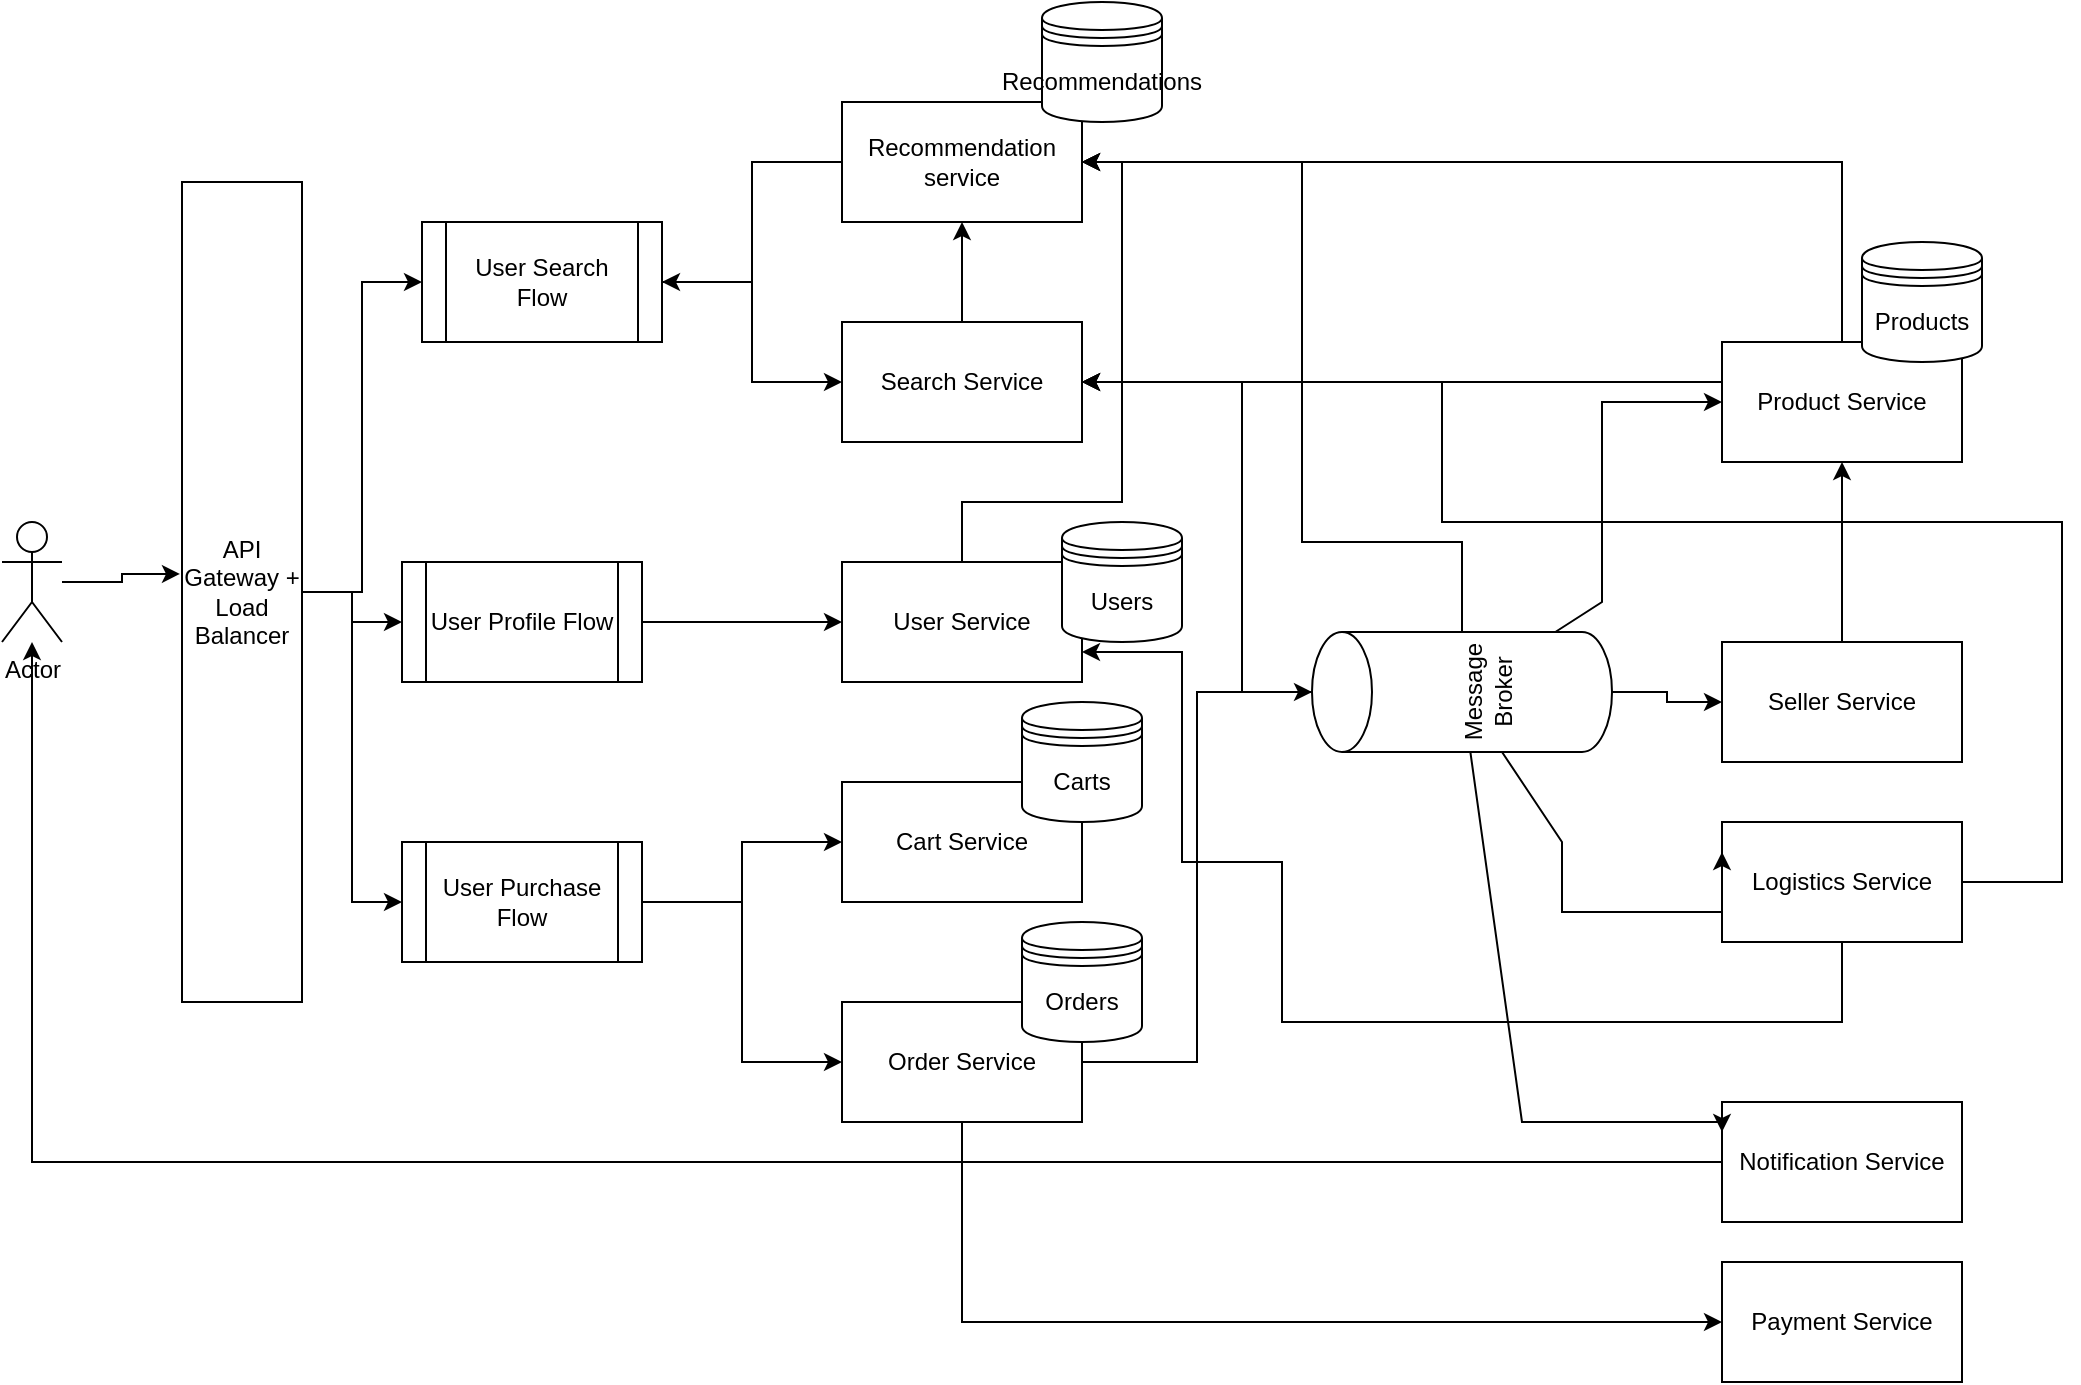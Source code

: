 <mxfile version="24.8.0">
  <diagram name="Page-1" id="_WU2Up_6wdsQ1vX0vqla">
    <mxGraphModel dx="2057" dy="765" grid="1" gridSize="10" guides="1" tooltips="1" connect="1" arrows="1" fold="1" page="1" pageScale="1" pageWidth="850" pageHeight="1100" math="0" shadow="0">
      <root>
        <mxCell id="0" />
        <mxCell id="1" parent="0" />
        <mxCell id="3Gt3xNcv31haKzNgGR7U-12" style="edgeStyle=orthogonalEdgeStyle;rounded=0;orthogonalLoop=1;jettySize=auto;html=1;entryX=1;entryY=0.5;entryDx=0;entryDy=0;" edge="1" parent="1" source="3Gt3xNcv31haKzNgGR7U-1" target="3Gt3xNcv31haKzNgGR7U-10">
          <mxGeometry relative="1" as="geometry" />
        </mxCell>
        <mxCell id="3Gt3xNcv31haKzNgGR7U-1" value="Recommendation service" style="rounded=0;whiteSpace=wrap;html=1;" vertex="1" parent="1">
          <mxGeometry x="200" y="100" width="120" height="60" as="geometry" />
        </mxCell>
        <mxCell id="3Gt3xNcv31haKzNgGR7U-52" style="edgeStyle=orthogonalEdgeStyle;rounded=0;orthogonalLoop=1;jettySize=auto;html=1;entryX=0.5;entryY=1;entryDx=0;entryDy=0;" edge="1" parent="1" source="3Gt3xNcv31haKzNgGR7U-2" target="3Gt3xNcv31haKzNgGR7U-1">
          <mxGeometry relative="1" as="geometry" />
        </mxCell>
        <mxCell id="3Gt3xNcv31haKzNgGR7U-2" value="Search Service" style="rounded=0;whiteSpace=wrap;html=1;" vertex="1" parent="1">
          <mxGeometry x="200" y="210" width="120" height="60" as="geometry" />
        </mxCell>
        <mxCell id="3Gt3xNcv31haKzNgGR7U-28" style="edgeStyle=orthogonalEdgeStyle;rounded=0;orthogonalLoop=1;jettySize=auto;html=1;entryX=1;entryY=0.5;entryDx=0;entryDy=0;" edge="1" parent="1" source="3Gt3xNcv31haKzNgGR7U-3" target="3Gt3xNcv31haKzNgGR7U-1">
          <mxGeometry relative="1" as="geometry">
            <Array as="points">
              <mxPoint x="260" y="300" />
              <mxPoint x="340" y="300" />
              <mxPoint x="340" y="130" />
            </Array>
          </mxGeometry>
        </mxCell>
        <mxCell id="3Gt3xNcv31haKzNgGR7U-3" value="User Service" style="rounded=0;whiteSpace=wrap;html=1;" vertex="1" parent="1">
          <mxGeometry x="200" y="330" width="120" height="60" as="geometry" />
        </mxCell>
        <mxCell id="3Gt3xNcv31haKzNgGR7U-4" value="Cart Service" style="rounded=0;whiteSpace=wrap;html=1;" vertex="1" parent="1">
          <mxGeometry x="200" y="440" width="120" height="60" as="geometry" />
        </mxCell>
        <mxCell id="3Gt3xNcv31haKzNgGR7U-44" style="edgeStyle=orthogonalEdgeStyle;rounded=0;orthogonalLoop=1;jettySize=auto;html=1;entryX=0;entryY=0.5;entryDx=0;entryDy=0;exitX=0.5;exitY=1;exitDx=0;exitDy=0;" edge="1" parent="1" source="3Gt3xNcv31haKzNgGR7U-5" target="3Gt3xNcv31haKzNgGR7U-43">
          <mxGeometry relative="1" as="geometry" />
        </mxCell>
        <mxCell id="3Gt3xNcv31haKzNgGR7U-5" value="Order Service" style="rounded=0;whiteSpace=wrap;html=1;" vertex="1" parent="1">
          <mxGeometry x="200" y="550" width="120" height="60" as="geometry" />
        </mxCell>
        <mxCell id="3Gt3xNcv31haKzNgGR7U-55" style="edgeStyle=orthogonalEdgeStyle;rounded=0;orthogonalLoop=1;jettySize=auto;html=1;exitX=0.75;exitY=0;exitDx=0;exitDy=0;entryX=1;entryY=0.5;entryDx=0;entryDy=0;" edge="1" parent="1" source="3Gt3xNcv31haKzNgGR7U-6" target="3Gt3xNcv31haKzNgGR7U-2">
          <mxGeometry relative="1" as="geometry">
            <Array as="points">
              <mxPoint x="810" y="490" />
              <mxPoint x="810" y="310" />
              <mxPoint x="500" y="310" />
              <mxPoint x="500" y="240" />
            </Array>
          </mxGeometry>
        </mxCell>
        <mxCell id="3Gt3xNcv31haKzNgGR7U-56" style="edgeStyle=orthogonalEdgeStyle;rounded=0;orthogonalLoop=1;jettySize=auto;html=1;entryX=1;entryY=0.75;entryDx=0;entryDy=0;" edge="1" parent="1" source="3Gt3xNcv31haKzNgGR7U-6" target="3Gt3xNcv31haKzNgGR7U-3">
          <mxGeometry relative="1" as="geometry">
            <Array as="points">
              <mxPoint x="700" y="560" />
              <mxPoint x="420" y="560" />
              <mxPoint x="420" y="480" />
              <mxPoint x="370" y="480" />
              <mxPoint x="370" y="375" />
            </Array>
          </mxGeometry>
        </mxCell>
        <mxCell id="3Gt3xNcv31haKzNgGR7U-6" value="Logistics Service" style="rounded=0;whiteSpace=wrap;html=1;" vertex="1" parent="1">
          <mxGeometry x="640" y="460" width="120" height="60" as="geometry" />
        </mxCell>
        <mxCell id="3Gt3xNcv31haKzNgGR7U-23" style="edgeStyle=orthogonalEdgeStyle;rounded=0;orthogonalLoop=1;jettySize=auto;html=1;" edge="1" parent="1" source="3Gt3xNcv31haKzNgGR7U-7" target="3Gt3xNcv31haKzNgGR7U-18">
          <mxGeometry relative="1" as="geometry" />
        </mxCell>
        <mxCell id="3Gt3xNcv31haKzNgGR7U-7" value="Notification Service" style="rounded=0;whiteSpace=wrap;html=1;" vertex="1" parent="1">
          <mxGeometry x="640" y="600" width="120" height="60" as="geometry" />
        </mxCell>
        <mxCell id="3Gt3xNcv31haKzNgGR7U-26" style="edgeStyle=orthogonalEdgeStyle;rounded=0;orthogonalLoop=1;jettySize=auto;html=1;entryX=1;entryY=0.5;entryDx=0;entryDy=0;" edge="1" parent="1" source="3Gt3xNcv31haKzNgGR7U-8" target="3Gt3xNcv31haKzNgGR7U-1">
          <mxGeometry relative="1" as="geometry">
            <Array as="points">
              <mxPoint x="700" y="130" />
            </Array>
          </mxGeometry>
        </mxCell>
        <mxCell id="3Gt3xNcv31haKzNgGR7U-53" style="edgeStyle=orthogonalEdgeStyle;rounded=0;orthogonalLoop=1;jettySize=auto;html=1;entryX=1;entryY=0.5;entryDx=0;entryDy=0;" edge="1" parent="1" source="3Gt3xNcv31haKzNgGR7U-8" target="3Gt3xNcv31haKzNgGR7U-2">
          <mxGeometry relative="1" as="geometry">
            <Array as="points">
              <mxPoint x="570" y="240" />
              <mxPoint x="570" y="240" />
            </Array>
          </mxGeometry>
        </mxCell>
        <mxCell id="3Gt3xNcv31haKzNgGR7U-8" value="Product Service" style="rounded=0;whiteSpace=wrap;html=1;" vertex="1" parent="1">
          <mxGeometry x="640" y="220" width="120" height="60" as="geometry" />
        </mxCell>
        <mxCell id="3Gt3xNcv31haKzNgGR7U-25" style="edgeStyle=orthogonalEdgeStyle;rounded=0;orthogonalLoop=1;jettySize=auto;html=1;entryX=0.5;entryY=1;entryDx=0;entryDy=0;" edge="1" parent="1" source="3Gt3xNcv31haKzNgGR7U-9" target="3Gt3xNcv31haKzNgGR7U-8">
          <mxGeometry relative="1" as="geometry" />
        </mxCell>
        <mxCell id="3Gt3xNcv31haKzNgGR7U-9" value="Seller Service" style="rounded=0;whiteSpace=wrap;html=1;" vertex="1" parent="1">
          <mxGeometry x="640" y="370" width="120" height="60" as="geometry" />
        </mxCell>
        <mxCell id="3Gt3xNcv31haKzNgGR7U-13" style="edgeStyle=orthogonalEdgeStyle;rounded=0;orthogonalLoop=1;jettySize=auto;html=1;entryX=0;entryY=0.5;entryDx=0;entryDy=0;" edge="1" parent="1" source="3Gt3xNcv31haKzNgGR7U-10" target="3Gt3xNcv31haKzNgGR7U-2">
          <mxGeometry relative="1" as="geometry" />
        </mxCell>
        <mxCell id="3Gt3xNcv31haKzNgGR7U-10" value="User Search Flow" style="shape=process;whiteSpace=wrap;html=1;backgroundOutline=1;" vertex="1" parent="1">
          <mxGeometry x="-10" y="160" width="120" height="60" as="geometry" />
        </mxCell>
        <mxCell id="3Gt3xNcv31haKzNgGR7U-16" style="edgeStyle=orthogonalEdgeStyle;rounded=0;orthogonalLoop=1;jettySize=auto;html=1;entryX=0;entryY=0.5;entryDx=0;entryDy=0;" edge="1" parent="1" source="3Gt3xNcv31haKzNgGR7U-11" target="3Gt3xNcv31haKzNgGR7U-4">
          <mxGeometry relative="1" as="geometry" />
        </mxCell>
        <mxCell id="3Gt3xNcv31haKzNgGR7U-17" style="edgeStyle=orthogonalEdgeStyle;rounded=0;orthogonalLoop=1;jettySize=auto;html=1;entryX=0;entryY=0.5;entryDx=0;entryDy=0;" edge="1" parent="1" source="3Gt3xNcv31haKzNgGR7U-11" target="3Gt3xNcv31haKzNgGR7U-5">
          <mxGeometry relative="1" as="geometry" />
        </mxCell>
        <mxCell id="3Gt3xNcv31haKzNgGR7U-11" value="User Purchase Flow" style="shape=process;whiteSpace=wrap;html=1;backgroundOutline=1;" vertex="1" parent="1">
          <mxGeometry x="-20" y="470" width="120" height="60" as="geometry" />
        </mxCell>
        <mxCell id="3Gt3xNcv31haKzNgGR7U-15" style="edgeStyle=orthogonalEdgeStyle;rounded=0;orthogonalLoop=1;jettySize=auto;html=1;entryX=0;entryY=0.5;entryDx=0;entryDy=0;" edge="1" parent="1" source="3Gt3xNcv31haKzNgGR7U-14" target="3Gt3xNcv31haKzNgGR7U-3">
          <mxGeometry relative="1" as="geometry" />
        </mxCell>
        <mxCell id="3Gt3xNcv31haKzNgGR7U-14" value="User Profile Flow" style="shape=process;whiteSpace=wrap;html=1;backgroundOutline=1;" vertex="1" parent="1">
          <mxGeometry x="-20" y="330" width="120" height="60" as="geometry" />
        </mxCell>
        <mxCell id="3Gt3xNcv31haKzNgGR7U-18" value="Actor" style="shape=umlActor;verticalLabelPosition=bottom;verticalAlign=top;html=1;outlineConnect=0;" vertex="1" parent="1">
          <mxGeometry x="-220" y="310" width="30" height="60" as="geometry" />
        </mxCell>
        <mxCell id="3Gt3xNcv31haKzNgGR7U-31" style="edgeStyle=orthogonalEdgeStyle;rounded=0;orthogonalLoop=1;jettySize=auto;html=1;entryX=1;entryY=0.5;entryDx=0;entryDy=0;exitX=1;exitY=0.5;exitDx=0;exitDy=0;exitPerimeter=0;" edge="1" parent="1" source="3Gt3xNcv31haKzNgGR7U-29" target="3Gt3xNcv31haKzNgGR7U-1">
          <mxGeometry relative="1" as="geometry">
            <Array as="points">
              <mxPoint x="510" y="320" />
              <mxPoint x="430" y="320" />
              <mxPoint x="430" y="130" />
            </Array>
          </mxGeometry>
        </mxCell>
        <mxCell id="3Gt3xNcv31haKzNgGR7U-34" style="edgeStyle=orthogonalEdgeStyle;rounded=0;orthogonalLoop=1;jettySize=auto;html=1;entryX=0;entryY=0.25;entryDx=0;entryDy=0;" edge="1" parent="1" source="3Gt3xNcv31haKzNgGR7U-29" target="3Gt3xNcv31haKzNgGR7U-6">
          <mxGeometry relative="1" as="geometry">
            <Array as="points">
              <mxPoint x="560" y="470" />
              <mxPoint x="560" y="505" />
            </Array>
          </mxGeometry>
        </mxCell>
        <mxCell id="3Gt3xNcv31haKzNgGR7U-35" style="edgeStyle=orthogonalEdgeStyle;rounded=0;orthogonalLoop=1;jettySize=auto;html=1;entryX=0;entryY=0.25;entryDx=0;entryDy=0;" edge="1" parent="1" source="3Gt3xNcv31haKzNgGR7U-29" target="3Gt3xNcv31haKzNgGR7U-7">
          <mxGeometry relative="1" as="geometry">
            <Array as="points">
              <mxPoint x="540" y="610" />
              <mxPoint x="640" y="610" />
            </Array>
          </mxGeometry>
        </mxCell>
        <mxCell id="3Gt3xNcv31haKzNgGR7U-54" style="edgeStyle=orthogonalEdgeStyle;rounded=0;orthogonalLoop=1;jettySize=auto;html=1;entryX=1;entryY=0.5;entryDx=0;entryDy=0;" edge="1" parent="1" source="3Gt3xNcv31haKzNgGR7U-29" target="3Gt3xNcv31haKzNgGR7U-2">
          <mxGeometry relative="1" as="geometry">
            <Array as="points">
              <mxPoint x="400" y="395" />
              <mxPoint x="400" y="240" />
            </Array>
          </mxGeometry>
        </mxCell>
        <mxCell id="3Gt3xNcv31haKzNgGR7U-57" style="edgeStyle=orthogonalEdgeStyle;rounded=0;orthogonalLoop=1;jettySize=auto;html=1;entryX=0;entryY=0.5;entryDx=0;entryDy=0;" edge="1" parent="1" source="3Gt3xNcv31haKzNgGR7U-29" target="3Gt3xNcv31haKzNgGR7U-8">
          <mxGeometry relative="1" as="geometry">
            <Array as="points">
              <mxPoint x="580" y="350" />
              <mxPoint x="580" y="250" />
            </Array>
          </mxGeometry>
        </mxCell>
        <mxCell id="3Gt3xNcv31haKzNgGR7U-60" style="edgeStyle=orthogonalEdgeStyle;rounded=0;orthogonalLoop=1;jettySize=auto;html=1;entryX=0;entryY=0.5;entryDx=0;entryDy=0;" edge="1" parent="1" source="3Gt3xNcv31haKzNgGR7U-29" target="3Gt3xNcv31haKzNgGR7U-9">
          <mxGeometry relative="1" as="geometry" />
        </mxCell>
        <mxCell id="3Gt3xNcv31haKzNgGR7U-29" value="Message Broker" style="shape=cylinder3;whiteSpace=wrap;html=1;boundedLbl=1;backgroundOutline=1;size=15;rotation=-90;" vertex="1" parent="1">
          <mxGeometry x="480" y="320" width="60" height="150" as="geometry" />
        </mxCell>
        <mxCell id="3Gt3xNcv31haKzNgGR7U-30" style="edgeStyle=orthogonalEdgeStyle;rounded=0;orthogonalLoop=1;jettySize=auto;html=1;entryX=0.5;entryY=0;entryDx=0;entryDy=0;entryPerimeter=0;" edge="1" parent="1" source="3Gt3xNcv31haKzNgGR7U-5" target="3Gt3xNcv31haKzNgGR7U-29">
          <mxGeometry relative="1" as="geometry" />
        </mxCell>
        <mxCell id="3Gt3xNcv31haKzNgGR7U-36" value="Products" style="shape=datastore;whiteSpace=wrap;html=1;" vertex="1" parent="1">
          <mxGeometry x="710" y="170" width="60" height="60" as="geometry" />
        </mxCell>
        <mxCell id="3Gt3xNcv31haKzNgGR7U-40" value="Carts" style="shape=datastore;whiteSpace=wrap;html=1;" vertex="1" parent="1">
          <mxGeometry x="290" y="400" width="60" height="60" as="geometry" />
        </mxCell>
        <mxCell id="3Gt3xNcv31haKzNgGR7U-41" value="Orders" style="shape=datastore;whiteSpace=wrap;html=1;" vertex="1" parent="1">
          <mxGeometry x="290" y="510" width="60" height="60" as="geometry" />
        </mxCell>
        <mxCell id="3Gt3xNcv31haKzNgGR7U-42" value="Users" style="shape=datastore;whiteSpace=wrap;html=1;" vertex="1" parent="1">
          <mxGeometry x="310" y="310" width="60" height="60" as="geometry" />
        </mxCell>
        <mxCell id="3Gt3xNcv31haKzNgGR7U-43" value="Payment Service" style="rounded=0;whiteSpace=wrap;html=1;" vertex="1" parent="1">
          <mxGeometry x="640" y="680" width="120" height="60" as="geometry" />
        </mxCell>
        <mxCell id="3Gt3xNcv31haKzNgGR7U-47" style="edgeStyle=orthogonalEdgeStyle;rounded=0;orthogonalLoop=1;jettySize=auto;html=1;entryX=0;entryY=0.5;entryDx=0;entryDy=0;" edge="1" parent="1" source="3Gt3xNcv31haKzNgGR7U-45" target="3Gt3xNcv31haKzNgGR7U-10">
          <mxGeometry relative="1" as="geometry" />
        </mxCell>
        <mxCell id="3Gt3xNcv31haKzNgGR7U-48" style="edgeStyle=orthogonalEdgeStyle;rounded=0;orthogonalLoop=1;jettySize=auto;html=1;entryX=0;entryY=0.5;entryDx=0;entryDy=0;" edge="1" parent="1" source="3Gt3xNcv31haKzNgGR7U-45" target="3Gt3xNcv31haKzNgGR7U-14">
          <mxGeometry relative="1" as="geometry" />
        </mxCell>
        <mxCell id="3Gt3xNcv31haKzNgGR7U-49" style="edgeStyle=orthogonalEdgeStyle;rounded=0;orthogonalLoop=1;jettySize=auto;html=1;entryX=0;entryY=0.5;entryDx=0;entryDy=0;" edge="1" parent="1" source="3Gt3xNcv31haKzNgGR7U-45" target="3Gt3xNcv31haKzNgGR7U-11">
          <mxGeometry relative="1" as="geometry" />
        </mxCell>
        <mxCell id="3Gt3xNcv31haKzNgGR7U-45" value="API Gateway + Load Balancer" style="rounded=0;whiteSpace=wrap;html=1;" vertex="1" parent="1">
          <mxGeometry x="-130" y="140" width="60" height="410" as="geometry" />
        </mxCell>
        <mxCell id="3Gt3xNcv31haKzNgGR7U-46" style="edgeStyle=orthogonalEdgeStyle;rounded=0;orthogonalLoop=1;jettySize=auto;html=1;entryX=-0.017;entryY=0.478;entryDx=0;entryDy=0;entryPerimeter=0;" edge="1" parent="1" source="3Gt3xNcv31haKzNgGR7U-18" target="3Gt3xNcv31haKzNgGR7U-45">
          <mxGeometry relative="1" as="geometry" />
        </mxCell>
        <mxCell id="3Gt3xNcv31haKzNgGR7U-50" value="Recommendations" style="shape=datastore;whiteSpace=wrap;html=1;" vertex="1" parent="1">
          <mxGeometry x="300" y="50" width="60" height="60" as="geometry" />
        </mxCell>
      </root>
    </mxGraphModel>
  </diagram>
</mxfile>
